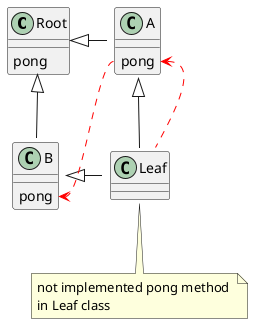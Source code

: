 @startuml pong

class Root{
    {method} pong
}

class A{
    {method} pong
}

class B{
    {method} pong
}

class Leaf{
}
note bottom: not implemented pong method \nin Leaf class

Root <|- A
Root <|- B

A <|- Leaf
B <|- Leaf

A::pong .[#red].> B::pong
Leaf::pong .u[#red].> A::pong

@enduml
